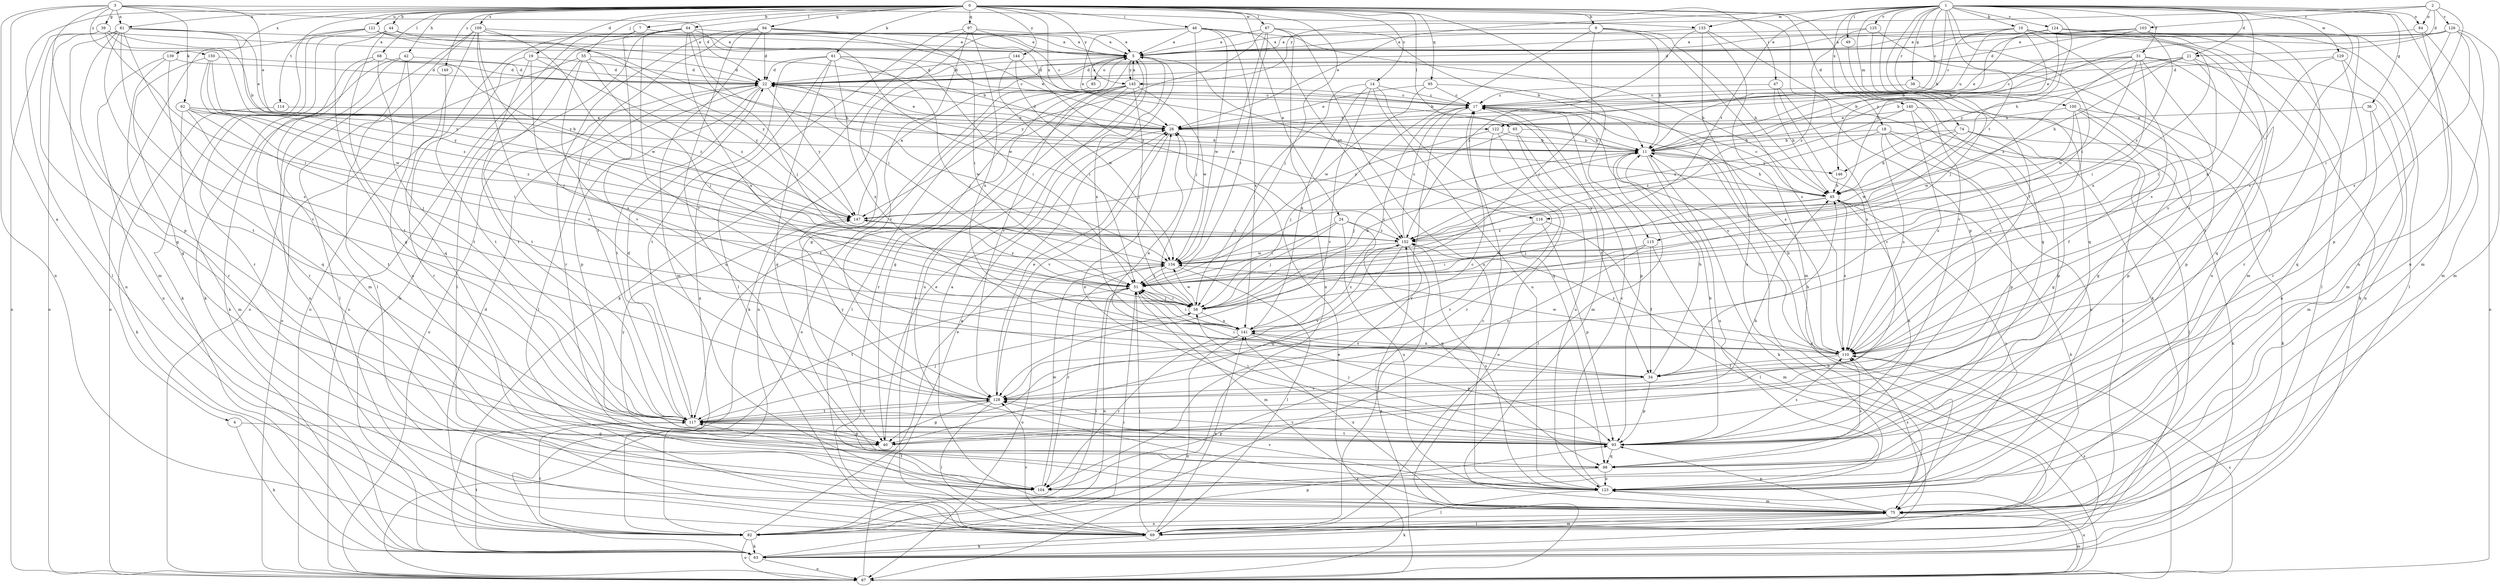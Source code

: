 strict digraph  {
0;
1;
2;
3;
4;
5;
7;
9;
10;
11;
14;
17;
18;
19;
21;
22;
24;
28;
31;
34;
36;
38;
39;
40;
42;
44;
45;
46;
47;
49;
51;
55;
58;
61;
62;
63;
64;
65;
67;
68;
69;
74;
75;
81;
82;
84;
85;
87;
93;
94;
95;
97;
98;
100;
103;
104;
109;
110;
114;
115;
116;
117;
121;
122;
123;
124;
125;
126;
128;
129;
133;
134;
139;
140;
141;
144;
145;
146;
147;
149;
150;
152;
0 -> 7  [label=b];
0 -> 9  [label=b];
0 -> 14  [label=c];
0 -> 18  [label=d];
0 -> 19  [label=d];
0 -> 24  [label=e];
0 -> 42  [label=h];
0 -> 44  [label=h];
0 -> 46  [label=i];
0 -> 47  [label=i];
0 -> 55  [label=j];
0 -> 58  [label=j];
0 -> 61  [label=k];
0 -> 64  [label=l];
0 -> 65  [label=l];
0 -> 67  [label=l];
0 -> 68  [label=l];
0 -> 69  [label=l];
0 -> 81  [label=n];
0 -> 93  [label=p];
0 -> 94  [label=q];
0 -> 95  [label=q];
0 -> 97  [label=q];
0 -> 98  [label=q];
0 -> 109  [label=s];
0 -> 114  [label=t];
0 -> 115  [label=t];
0 -> 121  [label=u];
0 -> 122  [label=u];
0 -> 139  [label=x];
0 -> 144  [label=y];
0 -> 145  [label=y];
0 -> 149  [label=z];
1 -> 10  [label=b];
1 -> 11  [label=b];
1 -> 17  [label=c];
1 -> 21  [label=d];
1 -> 28  [label=e];
1 -> 31  [label=f];
1 -> 34  [label=f];
1 -> 36  [label=g];
1 -> 38  [label=g];
1 -> 45  [label=h];
1 -> 49  [label=i];
1 -> 51  [label=i];
1 -> 74  [label=m];
1 -> 75  [label=m];
1 -> 84  [label=o];
1 -> 98  [label=q];
1 -> 100  [label=r];
1 -> 110  [label=s];
1 -> 115  [label=t];
1 -> 116  [label=t];
1 -> 124  [label=v];
1 -> 125  [label=v];
1 -> 129  [label=w];
1 -> 133  [label=w];
1 -> 140  [label=x];
1 -> 141  [label=x];
2 -> 21  [label=d];
2 -> 84  [label=o];
2 -> 103  [label=r];
2 -> 110  [label=s];
2 -> 126  [label=v];
2 -> 145  [label=y];
3 -> 4  [label=a];
3 -> 22  [label=d];
3 -> 28  [label=e];
3 -> 39  [label=g];
3 -> 62  [label=k];
3 -> 81  [label=n];
3 -> 82  [label=n];
3 -> 93  [label=p];
3 -> 133  [label=w];
3 -> 150  [label=z];
4 -> 40  [label=g];
4 -> 63  [label=k];
5 -> 22  [label=d];
5 -> 63  [label=k];
5 -> 69  [label=l];
5 -> 85  [label=o];
5 -> 116  [label=t];
5 -> 128  [label=v];
5 -> 141  [label=x];
5 -> 145  [label=y];
7 -> 5  [label=a];
7 -> 87  [label=o];
7 -> 128  [label=v];
9 -> 5  [label=a];
9 -> 11  [label=b];
9 -> 45  [label=h];
9 -> 51  [label=i];
9 -> 58  [label=j];
9 -> 110  [label=s];
10 -> 5  [label=a];
10 -> 17  [label=c];
10 -> 63  [label=k];
10 -> 69  [label=l];
10 -> 98  [label=q];
10 -> 110  [label=s];
10 -> 117  [label=t];
10 -> 122  [label=u];
10 -> 146  [label=y];
11 -> 45  [label=h];
11 -> 58  [label=j];
11 -> 63  [label=k];
11 -> 69  [label=l];
11 -> 123  [label=u];
11 -> 146  [label=y];
14 -> 17  [label=c];
14 -> 58  [label=j];
14 -> 98  [label=q];
14 -> 123  [label=u];
14 -> 128  [label=v];
14 -> 141  [label=x];
17 -> 28  [label=e];
17 -> 75  [label=m];
17 -> 93  [label=p];
17 -> 104  [label=r];
17 -> 110  [label=s];
18 -> 11  [label=b];
18 -> 63  [label=k];
18 -> 93  [label=p];
18 -> 110  [label=s];
18 -> 123  [label=u];
18 -> 152  [label=z];
19 -> 22  [label=d];
19 -> 58  [label=j];
19 -> 104  [label=r];
19 -> 117  [label=t];
19 -> 152  [label=z];
21 -> 11  [label=b];
21 -> 22  [label=d];
21 -> 45  [label=h];
21 -> 51  [label=i];
21 -> 98  [label=q];
21 -> 146  [label=y];
22 -> 17  [label=c];
22 -> 28  [label=e];
22 -> 69  [label=l];
22 -> 87  [label=o];
22 -> 93  [label=p];
22 -> 117  [label=t];
22 -> 134  [label=w];
22 -> 147  [label=y];
24 -> 51  [label=i];
24 -> 58  [label=j];
24 -> 98  [label=q];
24 -> 123  [label=u];
24 -> 152  [label=z];
28 -> 11  [label=b];
28 -> 22  [label=d];
28 -> 128  [label=v];
31 -> 11  [label=b];
31 -> 17  [label=c];
31 -> 22  [label=d];
31 -> 51  [label=i];
31 -> 82  [label=n];
31 -> 110  [label=s];
31 -> 123  [label=u];
31 -> 134  [label=w];
31 -> 152  [label=z];
34 -> 11  [label=b];
34 -> 28  [label=e];
34 -> 45  [label=h];
34 -> 51  [label=i];
34 -> 93  [label=p];
34 -> 128  [label=v];
36 -> 28  [label=e];
36 -> 75  [label=m];
36 -> 123  [label=u];
38 -> 17  [label=c];
38 -> 93  [label=p];
39 -> 5  [label=a];
39 -> 11  [label=b];
39 -> 51  [label=i];
39 -> 75  [label=m];
39 -> 87  [label=o];
39 -> 147  [label=y];
40 -> 28  [label=e];
40 -> 45  [label=h];
42 -> 22  [label=d];
42 -> 63  [label=k];
42 -> 69  [label=l];
42 -> 82  [label=n];
42 -> 123  [label=u];
44 -> 5  [label=a];
44 -> 40  [label=g];
44 -> 63  [label=k];
44 -> 117  [label=t];
44 -> 147  [label=y];
45 -> 17  [label=c];
45 -> 22  [label=d];
45 -> 58  [label=j];
45 -> 110  [label=s];
45 -> 123  [label=u];
45 -> 147  [label=y];
46 -> 5  [label=a];
46 -> 28  [label=e];
46 -> 40  [label=g];
46 -> 45  [label=h];
46 -> 58  [label=j];
46 -> 134  [label=w];
46 -> 141  [label=x];
46 -> 152  [label=z];
47 -> 17  [label=c];
47 -> 45  [label=h];
47 -> 110  [label=s];
47 -> 128  [label=v];
49 -> 128  [label=v];
51 -> 58  [label=j];
51 -> 75  [label=m];
51 -> 82  [label=n];
51 -> 117  [label=t];
51 -> 147  [label=y];
55 -> 22  [label=d];
55 -> 58  [label=j];
55 -> 87  [label=o];
55 -> 110  [label=s];
55 -> 117  [label=t];
55 -> 147  [label=y];
58 -> 11  [label=b];
58 -> 51  [label=i];
58 -> 134  [label=w];
58 -> 141  [label=x];
61 -> 17  [label=c];
61 -> 22  [label=d];
61 -> 51  [label=i];
61 -> 58  [label=j];
61 -> 82  [label=n];
61 -> 98  [label=q];
61 -> 117  [label=t];
61 -> 141  [label=x];
62 -> 11  [label=b];
62 -> 28  [label=e];
62 -> 51  [label=i];
62 -> 58  [label=j];
62 -> 75  [label=m];
62 -> 117  [label=t];
62 -> 152  [label=z];
63 -> 51  [label=i];
63 -> 87  [label=o];
63 -> 110  [label=s];
63 -> 117  [label=t];
64 -> 5  [label=a];
64 -> 34  [label=f];
64 -> 51  [label=i];
64 -> 58  [label=j];
64 -> 63  [label=k];
64 -> 69  [label=l];
64 -> 87  [label=o];
64 -> 134  [label=w];
64 -> 141  [label=x];
65 -> 11  [label=b];
65 -> 34  [label=f];
65 -> 58  [label=j];
65 -> 123  [label=u];
67 -> 5  [label=a];
67 -> 11  [label=b];
67 -> 51  [label=i];
67 -> 82  [label=n];
67 -> 123  [label=u];
67 -> 134  [label=w];
67 -> 147  [label=y];
68 -> 22  [label=d];
68 -> 75  [label=m];
68 -> 104  [label=r];
68 -> 117  [label=t];
68 -> 152  [label=z];
69 -> 51  [label=i];
69 -> 63  [label=k];
69 -> 75  [label=m];
69 -> 128  [label=v];
69 -> 141  [label=x];
74 -> 11  [label=b];
74 -> 40  [label=g];
74 -> 45  [label=h];
74 -> 63  [label=k];
74 -> 69  [label=l];
74 -> 134  [label=w];
75 -> 5  [label=a];
75 -> 45  [label=h];
75 -> 63  [label=k];
75 -> 69  [label=l];
75 -> 82  [label=n];
75 -> 93  [label=p];
75 -> 141  [label=x];
81 -> 5  [label=a];
81 -> 28  [label=e];
81 -> 40  [label=g];
81 -> 82  [label=n];
81 -> 87  [label=o];
81 -> 110  [label=s];
81 -> 117  [label=t];
81 -> 128  [label=v];
81 -> 147  [label=y];
82 -> 17  [label=c];
82 -> 22  [label=d];
82 -> 28  [label=e];
82 -> 51  [label=i];
82 -> 63  [label=k];
82 -> 87  [label=o];
82 -> 93  [label=p];
82 -> 117  [label=t];
84 -> 5  [label=a];
84 -> 87  [label=o];
84 -> 123  [label=u];
85 -> 5  [label=a];
85 -> 82  [label=n];
87 -> 5  [label=a];
87 -> 11  [label=b];
87 -> 17  [label=c];
87 -> 28  [label=e];
87 -> 75  [label=m];
87 -> 110  [label=s];
87 -> 123  [label=u];
87 -> 152  [label=z];
93 -> 11  [label=b];
93 -> 28  [label=e];
93 -> 45  [label=h];
93 -> 51  [label=i];
93 -> 58  [label=j];
93 -> 98  [label=q];
93 -> 110  [label=s];
93 -> 117  [label=t];
93 -> 128  [label=v];
93 -> 147  [label=y];
94 -> 5  [label=a];
94 -> 22  [label=d];
94 -> 51  [label=i];
94 -> 75  [label=m];
94 -> 104  [label=r];
94 -> 117  [label=t];
94 -> 123  [label=u];
94 -> 152  [label=z];
95 -> 17  [label=c];
95 -> 28  [label=e];
95 -> 110  [label=s];
95 -> 134  [label=w];
97 -> 5  [label=a];
97 -> 17  [label=c];
97 -> 63  [label=k];
97 -> 69  [label=l];
97 -> 128  [label=v];
97 -> 141  [label=x];
98 -> 104  [label=r];
98 -> 110  [label=s];
98 -> 123  [label=u];
100 -> 28  [label=e];
100 -> 34  [label=f];
100 -> 40  [label=g];
100 -> 93  [label=p];
100 -> 110  [label=s];
100 -> 134  [label=w];
103 -> 5  [label=a];
103 -> 11  [label=b];
103 -> 22  [label=d];
103 -> 28  [label=e];
103 -> 75  [label=m];
103 -> 117  [label=t];
103 -> 152  [label=z];
104 -> 117  [label=t];
104 -> 134  [label=w];
109 -> 5  [label=a];
109 -> 28  [label=e];
109 -> 51  [label=i];
109 -> 69  [label=l];
109 -> 87  [label=o];
109 -> 98  [label=q];
109 -> 128  [label=v];
109 -> 134  [label=w];
110 -> 11  [label=b];
110 -> 34  [label=f];
110 -> 134  [label=w];
110 -> 141  [label=x];
110 -> 152  [label=z];
114 -> 28  [label=e];
114 -> 63  [label=k];
115 -> 34  [label=f];
115 -> 51  [label=i];
115 -> 75  [label=m];
115 -> 128  [label=v];
115 -> 134  [label=w];
116 -> 69  [label=l];
116 -> 93  [label=p];
116 -> 128  [label=v];
116 -> 152  [label=z];
117 -> 17  [label=c];
117 -> 22  [label=d];
117 -> 40  [label=g];
117 -> 58  [label=j];
117 -> 93  [label=p];
117 -> 128  [label=v];
121 -> 5  [label=a];
121 -> 11  [label=b];
121 -> 45  [label=h];
121 -> 63  [label=k];
121 -> 87  [label=o];
121 -> 104  [label=r];
122 -> 11  [label=b];
122 -> 87  [label=o];
122 -> 104  [label=r];
122 -> 147  [label=y];
123 -> 17  [label=c];
123 -> 69  [label=l];
123 -> 75  [label=m];
123 -> 110  [label=s];
123 -> 128  [label=v];
123 -> 152  [label=z];
124 -> 5  [label=a];
124 -> 11  [label=b];
124 -> 45  [label=h];
124 -> 69  [label=l];
124 -> 104  [label=r];
124 -> 141  [label=x];
125 -> 5  [label=a];
125 -> 58  [label=j];
125 -> 75  [label=m];
125 -> 152  [label=z];
126 -> 5  [label=a];
126 -> 22  [label=d];
126 -> 28  [label=e];
126 -> 51  [label=i];
126 -> 75  [label=m];
126 -> 93  [label=p];
126 -> 123  [label=u];
128 -> 28  [label=e];
128 -> 40  [label=g];
128 -> 69  [label=l];
128 -> 117  [label=t];
128 -> 147  [label=y];
129 -> 22  [label=d];
129 -> 75  [label=m];
129 -> 104  [label=r];
129 -> 110  [label=s];
133 -> 5  [label=a];
133 -> 63  [label=k];
133 -> 75  [label=m];
133 -> 123  [label=u];
133 -> 152  [label=z];
134 -> 51  [label=i];
134 -> 69  [label=l];
134 -> 87  [label=o];
134 -> 104  [label=r];
139 -> 22  [label=d];
139 -> 82  [label=n];
139 -> 98  [label=q];
139 -> 104  [label=r];
140 -> 28  [label=e];
140 -> 69  [label=l];
140 -> 93  [label=p];
140 -> 110  [label=s];
140 -> 152  [label=z];
141 -> 17  [label=c];
141 -> 51  [label=i];
141 -> 87  [label=o];
141 -> 93  [label=p];
141 -> 104  [label=r];
141 -> 110  [label=s];
141 -> 152  [label=z];
144 -> 11  [label=b];
144 -> 22  [label=d];
144 -> 51  [label=i];
144 -> 134  [label=w];
145 -> 5  [label=a];
145 -> 17  [label=c];
145 -> 40  [label=g];
145 -> 58  [label=j];
145 -> 69  [label=l];
145 -> 87  [label=o];
145 -> 104  [label=r];
145 -> 117  [label=t];
145 -> 123  [label=u];
145 -> 134  [label=w];
146 -> 45  [label=h];
147 -> 5  [label=a];
147 -> 152  [label=z];
149 -> 117  [label=t];
150 -> 22  [label=d];
150 -> 40  [label=g];
150 -> 134  [label=w];
150 -> 147  [label=y];
150 -> 152  [label=z];
152 -> 17  [label=c];
152 -> 40  [label=g];
152 -> 69  [label=l];
152 -> 128  [label=v];
152 -> 134  [label=w];
}
